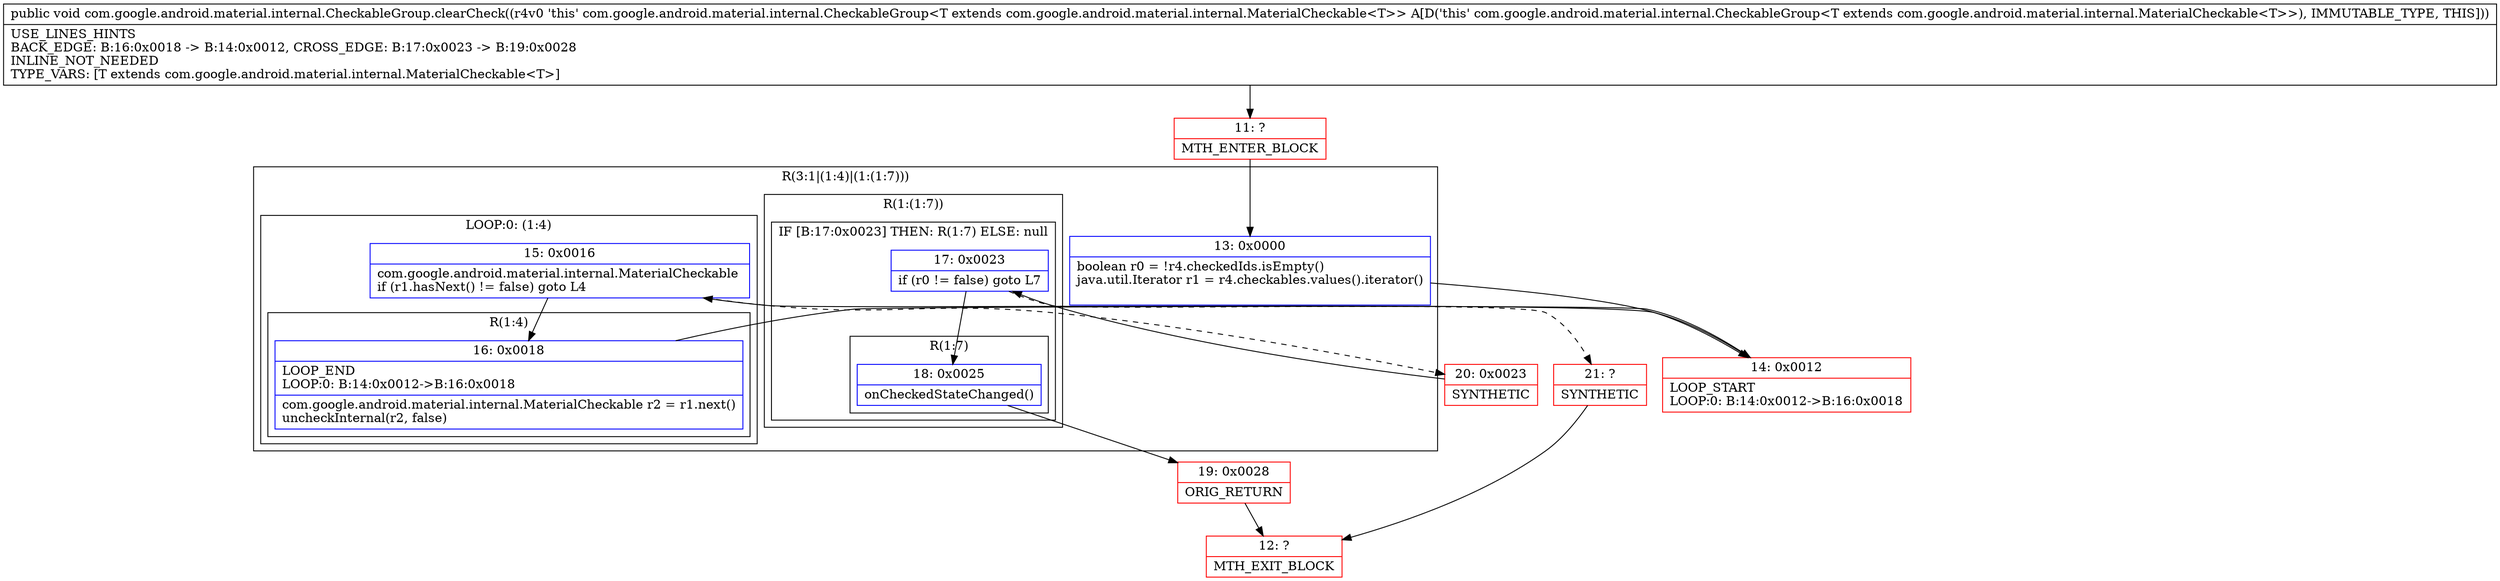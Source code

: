 digraph "CFG forcom.google.android.material.internal.CheckableGroup.clearCheck()V" {
subgraph cluster_Region_510311122 {
label = "R(3:1|(1:4)|(1:(1:7)))";
node [shape=record,color=blue];
Node_13 [shape=record,label="{13\:\ 0x0000|boolean r0 = !r4.checkedIds.isEmpty()\ljava.util.Iterator r1 = r4.checkables.values().iterator()\l\l}"];
subgraph cluster_LoopRegion_2103475813 {
label = "LOOP:0: (1:4)";
node [shape=record,color=blue];
Node_15 [shape=record,label="{15\:\ 0x0016|com.google.android.material.internal.MaterialCheckable \lif (r1.hasNext() != false) goto L4\l}"];
subgraph cluster_Region_1615974346 {
label = "R(1:4)";
node [shape=record,color=blue];
Node_16 [shape=record,label="{16\:\ 0x0018|LOOP_END\lLOOP:0: B:14:0x0012\-\>B:16:0x0018\l|com.google.android.material.internal.MaterialCheckable r2 = r1.next()\luncheckInternal(r2, false)\l}"];
}
}
subgraph cluster_Region_348780076 {
label = "R(1:(1:7))";
node [shape=record,color=blue];
subgraph cluster_IfRegion_729205626 {
label = "IF [B:17:0x0023] THEN: R(1:7) ELSE: null";
node [shape=record,color=blue];
Node_17 [shape=record,label="{17\:\ 0x0023|if (r0 != false) goto L7\l}"];
subgraph cluster_Region_1427772154 {
label = "R(1:7)";
node [shape=record,color=blue];
Node_18 [shape=record,label="{18\:\ 0x0025|onCheckedStateChanged()\l}"];
}
}
}
}
Node_11 [shape=record,color=red,label="{11\:\ ?|MTH_ENTER_BLOCK\l}"];
Node_14 [shape=record,color=red,label="{14\:\ 0x0012|LOOP_START\lLOOP:0: B:14:0x0012\-\>B:16:0x0018\l}"];
Node_20 [shape=record,color=red,label="{20\:\ 0x0023|SYNTHETIC\l}"];
Node_19 [shape=record,color=red,label="{19\:\ 0x0028|ORIG_RETURN\l}"];
Node_12 [shape=record,color=red,label="{12\:\ ?|MTH_EXIT_BLOCK\l}"];
Node_21 [shape=record,color=red,label="{21\:\ ?|SYNTHETIC\l}"];
MethodNode[shape=record,label="{public void com.google.android.material.internal.CheckableGroup.clearCheck((r4v0 'this' com.google.android.material.internal.CheckableGroup\<T extends com.google.android.material.internal.MaterialCheckable\<T\>\> A[D('this' com.google.android.material.internal.CheckableGroup\<T extends com.google.android.material.internal.MaterialCheckable\<T\>\>), IMMUTABLE_TYPE, THIS]))  | USE_LINES_HINTS\lBACK_EDGE: B:16:0x0018 \-\> B:14:0x0012, CROSS_EDGE: B:17:0x0023 \-\> B:19:0x0028\lINLINE_NOT_NEEDED\lTYPE_VARS: [T extends com.google.android.material.internal.MaterialCheckable\<T\>]\l}"];
MethodNode -> Node_11;Node_13 -> Node_14;
Node_15 -> Node_16;
Node_15 -> Node_20[style=dashed];
Node_16 -> Node_14;
Node_17 -> Node_18;
Node_17 -> Node_21[style=dashed];
Node_18 -> Node_19;
Node_11 -> Node_13;
Node_14 -> Node_15;
Node_20 -> Node_17;
Node_19 -> Node_12;
Node_21 -> Node_12;
}

